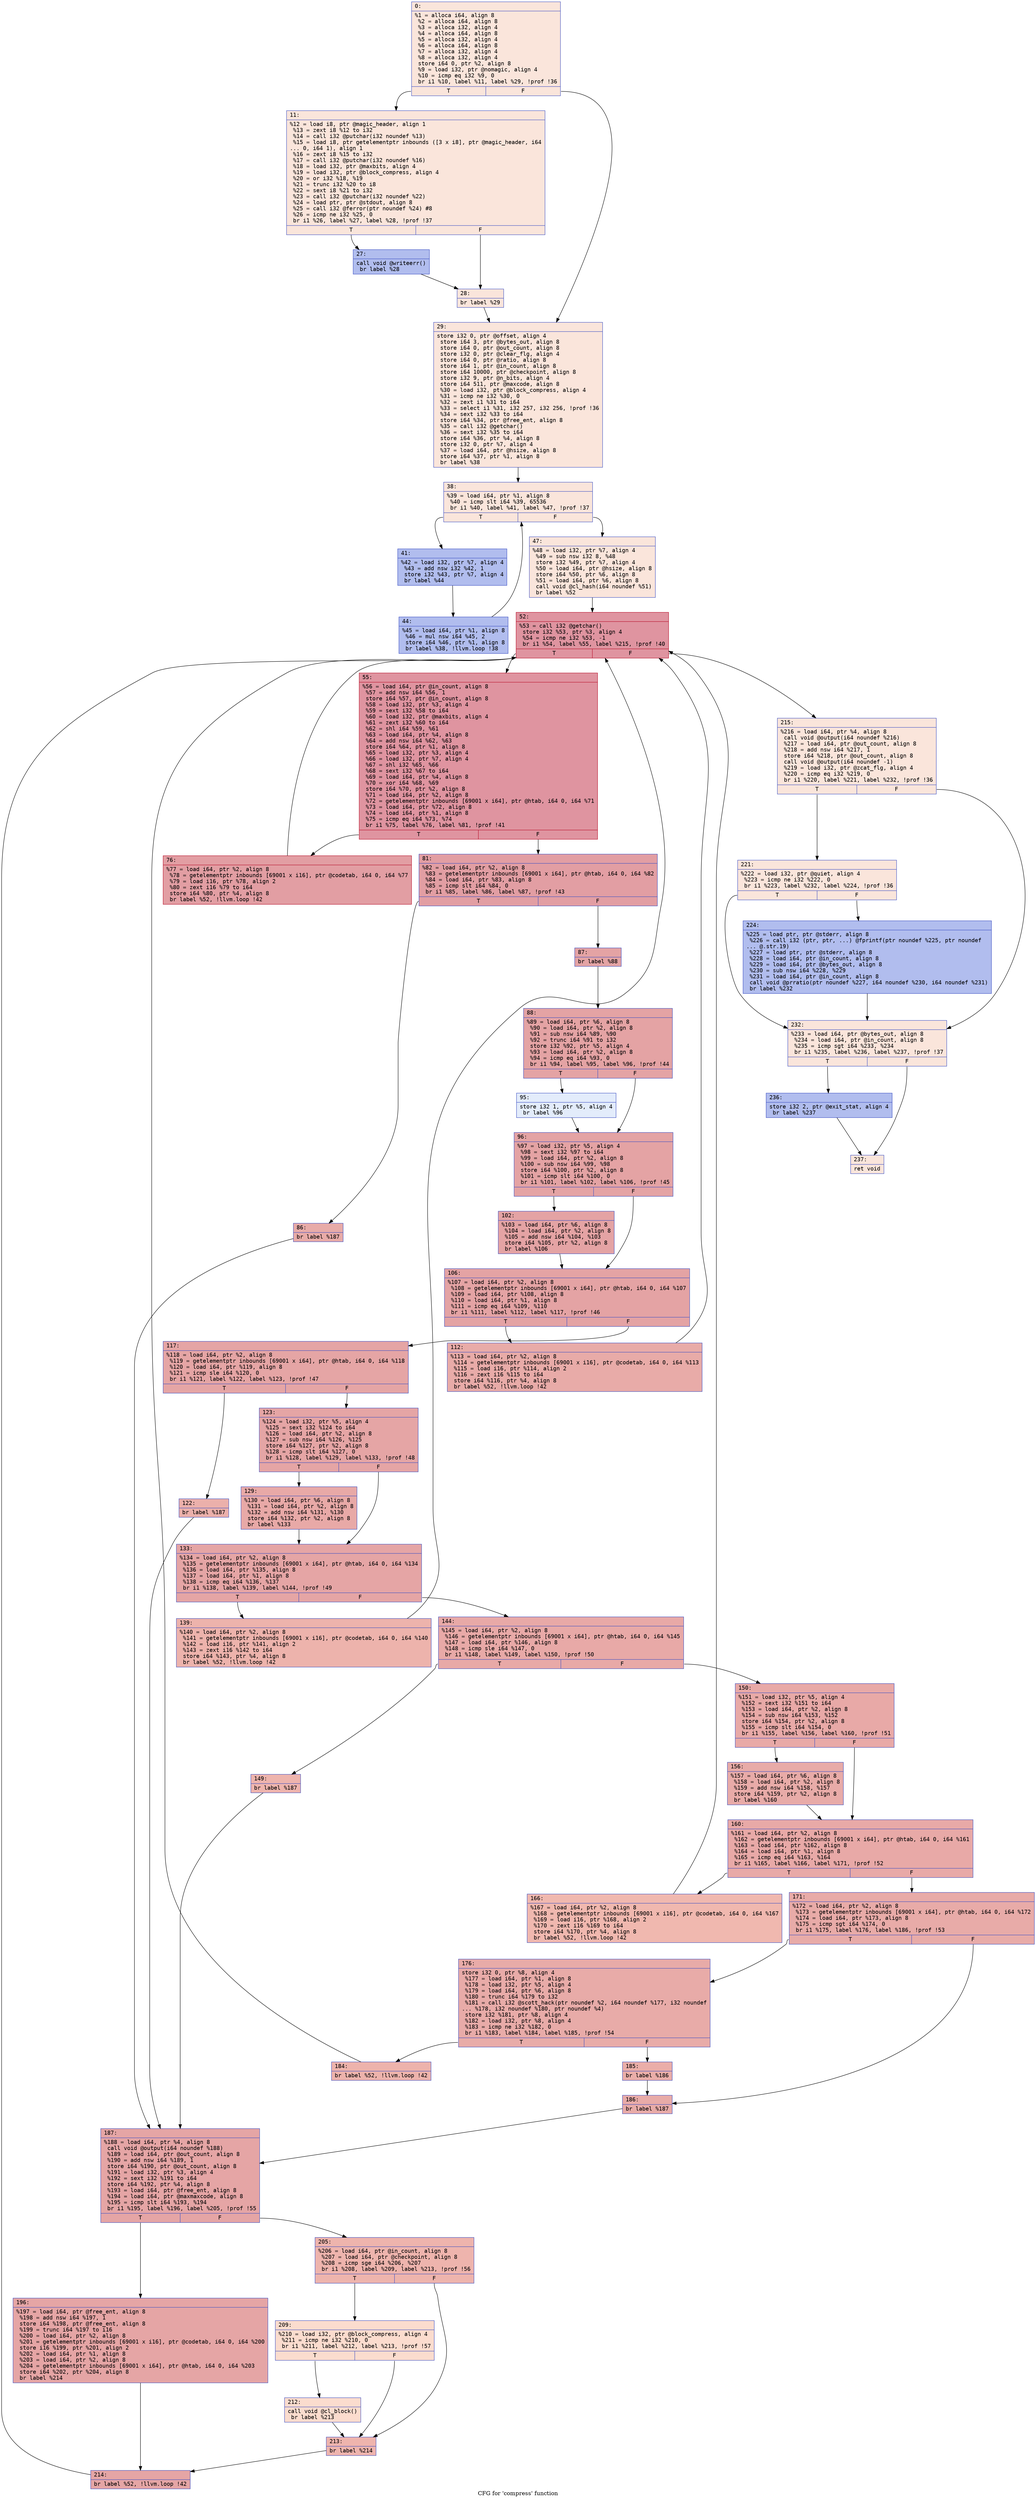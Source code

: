 digraph "CFG for 'compress' function" {
	label="CFG for 'compress' function";

	Node0x564b1172a870 [shape=record,color="#3d50c3ff", style=filled, fillcolor="#f4c5ad70" fontname="Courier",label="{0:\l|  %1 = alloca i64, align 8\l  %2 = alloca i64, align 8\l  %3 = alloca i32, align 4\l  %4 = alloca i64, align 8\l  %5 = alloca i32, align 4\l  %6 = alloca i64, align 8\l  %7 = alloca i32, align 4\l  %8 = alloca i32, align 4\l  store i64 0, ptr %2, align 8\l  %9 = load i32, ptr @nomagic, align 4\l  %10 = icmp eq i32 %9, 0\l  br i1 %10, label %11, label %29, !prof !36\l|{<s0>T|<s1>F}}"];
	Node0x564b1172a870:s0 -> Node0x564b1172a8c0[tooltip="0 -> 11\nProbability 100.00%" ];
	Node0x564b1172a870:s1 -> Node0x564b1172a9b0[tooltip="0 -> 29\nProbability 0.00%" ];
	Node0x564b1172a8c0 [shape=record,color="#3d50c3ff", style=filled, fillcolor="#f4c5ad70" fontname="Courier",label="{11:\l|  %12 = load i8, ptr @magic_header, align 1\l  %13 = zext i8 %12 to i32\l  %14 = call i32 @putchar(i32 noundef %13)\l  %15 = load i8, ptr getelementptr inbounds ([3 x i8], ptr @magic_header, i64\l... 0, i64 1), align 1\l  %16 = zext i8 %15 to i32\l  %17 = call i32 @putchar(i32 noundef %16)\l  %18 = load i32, ptr @maxbits, align 4\l  %19 = load i32, ptr @block_compress, align 4\l  %20 = or i32 %18, %19\l  %21 = trunc i32 %20 to i8\l  %22 = sext i8 %21 to i32\l  %23 = call i32 @putchar(i32 noundef %22)\l  %24 = load ptr, ptr @stdout, align 8\l  %25 = call i32 @ferror(ptr noundef %24) #8\l  %26 = icmp ne i32 %25, 0\l  br i1 %26, label %27, label %28, !prof !37\l|{<s0>T|<s1>F}}"];
	Node0x564b1172a8c0:s0 -> Node0x564b1172a910[tooltip="11 -> 27\nProbability 0.00%" ];
	Node0x564b1172a8c0:s1 -> Node0x564b1172a960[tooltip="11 -> 28\nProbability 100.00%" ];
	Node0x564b1172a910 [shape=record,color="#3d50c3ff", style=filled, fillcolor="#4f69d970" fontname="Courier",label="{27:\l|  call void @writeerr()\l  br label %28\l}"];
	Node0x564b1172a910 -> Node0x564b1172a960[tooltip="27 -> 28\nProbability 100.00%" ];
	Node0x564b1172a960 [shape=record,color="#3d50c3ff", style=filled, fillcolor="#f4c5ad70" fontname="Courier",label="{28:\l|  br label %29\l}"];
	Node0x564b1172a960 -> Node0x564b1172a9b0[tooltip="28 -> 29\nProbability 100.00%" ];
	Node0x564b1172a9b0 [shape=record,color="#3d50c3ff", style=filled, fillcolor="#f4c5ad70" fontname="Courier",label="{29:\l|  store i32 0, ptr @offset, align 4\l  store i64 3, ptr @bytes_out, align 8\l  store i64 0, ptr @out_count, align 8\l  store i32 0, ptr @clear_flg, align 4\l  store i64 0, ptr @ratio, align 8\l  store i64 1, ptr @in_count, align 8\l  store i64 10000, ptr @checkpoint, align 8\l  store i32 9, ptr @n_bits, align 4\l  store i64 511, ptr @maxcode, align 8\l  %30 = load i32, ptr @block_compress, align 4\l  %31 = icmp ne i32 %30, 0\l  %32 = zext i1 %31 to i64\l  %33 = select i1 %31, i32 257, i32 256, !prof !36\l  %34 = sext i32 %33 to i64\l  store i64 %34, ptr @free_ent, align 8\l  %35 = call i32 @getchar()\l  %36 = sext i32 %35 to i64\l  store i64 %36, ptr %4, align 8\l  store i32 0, ptr %7, align 4\l  %37 = load i64, ptr @hsize, align 8\l  store i64 %37, ptr %1, align 8\l  br label %38\l}"];
	Node0x564b1172a9b0 -> Node0x564b1172aa00[tooltip="29 -> 38\nProbability 100.00%" ];
	Node0x564b1172aa00 [shape=record,color="#3d50c3ff", style=filled, fillcolor="#f4c5ad70" fontname="Courier",label="{38:\l|  %39 = load i64, ptr %1, align 8\l  %40 = icmp slt i64 %39, 65536\l  br i1 %40, label %41, label %47, !prof !37\l|{<s0>T|<s1>F}}"];
	Node0x564b1172aa00:s0 -> Node0x564b1172aa50[tooltip="38 -> 41\nProbability 0.00%" ];
	Node0x564b1172aa00:s1 -> Node0x564b1172aaf0[tooltip="38 -> 47\nProbability 100.00%" ];
	Node0x564b1172aa50 [shape=record,color="#3d50c3ff", style=filled, fillcolor="#4f69d970" fontname="Courier",label="{41:\l|  %42 = load i32, ptr %7, align 4\l  %43 = add nsw i32 %42, 1\l  store i32 %43, ptr %7, align 4\l  br label %44\l}"];
	Node0x564b1172aa50 -> Node0x564b1172aaa0[tooltip="41 -> 44\nProbability 100.00%" ];
	Node0x564b1172aaa0 [shape=record,color="#3d50c3ff", style=filled, fillcolor="#4f69d970" fontname="Courier",label="{44:\l|  %45 = load i64, ptr %1, align 8\l  %46 = mul nsw i64 %45, 2\l  store i64 %46, ptr %1, align 8\l  br label %38, !llvm.loop !38\l}"];
	Node0x564b1172aaa0 -> Node0x564b1172aa00[tooltip="44 -> 38\nProbability 100.00%" ];
	Node0x564b1172aaf0 [shape=record,color="#3d50c3ff", style=filled, fillcolor="#f4c5ad70" fontname="Courier",label="{47:\l|  %48 = load i32, ptr %7, align 4\l  %49 = sub nsw i32 8, %48\l  store i32 %49, ptr %7, align 4\l  %50 = load i64, ptr @hsize, align 8\l  store i64 %50, ptr %6, align 8\l  %51 = load i64, ptr %6, align 8\l  call void @cl_hash(i64 noundef %51)\l  br label %52\l}"];
	Node0x564b1172aaf0 -> Node0x564b1172ab40[tooltip="47 -> 52\nProbability 100.00%" ];
	Node0x564b1172ab40 [shape=record,color="#b70d28ff", style=filled, fillcolor="#b70d2870" fontname="Courier",label="{52:\l|  %53 = call i32 @getchar()\l  store i32 %53, ptr %3, align 4\l  %54 = icmp ne i32 %53, -1\l  br i1 %54, label %55, label %215, !prof !40\l|{<s0>T|<s1>F}}"];
	Node0x564b1172ab40:s0 -> Node0x564b1172ab90[tooltip="52 -> 55\nProbability 100.00%" ];
	Node0x564b1172ab40:s1 -> Node0x564b1172b680[tooltip="52 -> 215\nProbability 0.00%" ];
	Node0x564b1172ab90 [shape=record,color="#b70d28ff", style=filled, fillcolor="#b70d2870" fontname="Courier",label="{55:\l|  %56 = load i64, ptr @in_count, align 8\l  %57 = add nsw i64 %56, 1\l  store i64 %57, ptr @in_count, align 8\l  %58 = load i32, ptr %3, align 4\l  %59 = sext i32 %58 to i64\l  %60 = load i32, ptr @maxbits, align 4\l  %61 = zext i32 %60 to i64\l  %62 = shl i64 %59, %61\l  %63 = load i64, ptr %4, align 8\l  %64 = add nsw i64 %62, %63\l  store i64 %64, ptr %1, align 8\l  %65 = load i32, ptr %3, align 4\l  %66 = load i32, ptr %7, align 4\l  %67 = shl i32 %65, %66\l  %68 = sext i32 %67 to i64\l  %69 = load i64, ptr %4, align 8\l  %70 = xor i64 %68, %69\l  store i64 %70, ptr %2, align 8\l  %71 = load i64, ptr %2, align 8\l  %72 = getelementptr inbounds [69001 x i64], ptr @htab, i64 0, i64 %71\l  %73 = load i64, ptr %72, align 8\l  %74 = load i64, ptr %1, align 8\l  %75 = icmp eq i64 %73, %74\l  br i1 %75, label %76, label %81, !prof !41\l|{<s0>T|<s1>F}}"];
	Node0x564b1172ab90:s0 -> Node0x564b1172abe0[tooltip="55 -> 76\nProbability 56.68%" ];
	Node0x564b1172ab90:s1 -> Node0x564b1172ac30[tooltip="55 -> 81\nProbability 43.32%" ];
	Node0x564b1172abe0 [shape=record,color="#b70d28ff", style=filled, fillcolor="#be242e70" fontname="Courier",label="{76:\l|  %77 = load i64, ptr %2, align 8\l  %78 = getelementptr inbounds [69001 x i16], ptr @codetab, i64 0, i64 %77\l  %79 = load i16, ptr %78, align 2\l  %80 = zext i16 %79 to i64\l  store i64 %80, ptr %4, align 8\l  br label %52, !llvm.loop !42\l}"];
	Node0x564b1172abe0 -> Node0x564b1172ab40[tooltip="76 -> 52\nProbability 100.00%" ];
	Node0x564b1172ac30 [shape=record,color="#3d50c3ff", style=filled, fillcolor="#be242e70" fontname="Courier",label="{81:\l|  %82 = load i64, ptr %2, align 8\l  %83 = getelementptr inbounds [69001 x i64], ptr @htab, i64 0, i64 %82\l  %84 = load i64, ptr %83, align 8\l  %85 = icmp slt i64 %84, 0\l  br i1 %85, label %86, label %87, !prof !43\l|{<s0>T|<s1>F}}"];
	Node0x564b1172ac30:s0 -> Node0x564b1172ac80[tooltip="81 -> 86\nProbability 22.03%" ];
	Node0x564b1172ac30:s1 -> Node0x564b1172acd0[tooltip="81 -> 87\nProbability 77.97%" ];
	Node0x564b1172ac80 [shape=record,color="#3d50c3ff", style=filled, fillcolor="#cc403a70" fontname="Courier",label="{86:\l|  br label %187\l}"];
	Node0x564b1172ac80 -> Node0x564b1172b450[tooltip="86 -> 187\nProbability 100.00%" ];
	Node0x564b1172acd0 [shape=record,color="#3d50c3ff", style=filled, fillcolor="#c32e3170" fontname="Courier",label="{87:\l|  br label %88\l}"];
	Node0x564b1172acd0 -> Node0x564b1172ad20[tooltip="87 -> 88\nProbability 100.00%" ];
	Node0x564b1172ad20 [shape=record,color="#3d50c3ff", style=filled, fillcolor="#c32e3170" fontname="Courier",label="{88:\l|  %89 = load i64, ptr %6, align 8\l  %90 = load i64, ptr %2, align 8\l  %91 = sub nsw i64 %89, %90\l  %92 = trunc i64 %91 to i32\l  store i32 %92, ptr %5, align 4\l  %93 = load i64, ptr %2, align 8\l  %94 = icmp eq i64 %93, 0\l  br i1 %94, label %95, label %96, !prof !44\l|{<s0>T|<s1>F}}"];
	Node0x564b1172ad20:s0 -> Node0x564b1172ad70[tooltip="88 -> 95\nProbability 0.00%" ];
	Node0x564b1172ad20:s1 -> Node0x564b1172adc0[tooltip="88 -> 96\nProbability 100.00%" ];
	Node0x564b1172ad70 [shape=record,color="#3d50c3ff", style=filled, fillcolor="#bfd3f670" fontname="Courier",label="{95:\l|  store i32 1, ptr %5, align 4\l  br label %96\l}"];
	Node0x564b1172ad70 -> Node0x564b1172adc0[tooltip="95 -> 96\nProbability 100.00%" ];
	Node0x564b1172adc0 [shape=record,color="#3d50c3ff", style=filled, fillcolor="#c32e3170" fontname="Courier",label="{96:\l|  %97 = load i32, ptr %5, align 4\l  %98 = sext i32 %97 to i64\l  %99 = load i64, ptr %2, align 8\l  %100 = sub nsw i64 %99, %98\l  store i64 %100, ptr %2, align 8\l  %101 = icmp slt i64 %100, 0\l  br i1 %101, label %102, label %106, !prof !45\l|{<s0>T|<s1>F}}"];
	Node0x564b1172adc0:s0 -> Node0x564b1172ae10[tooltip="96 -> 102\nProbability 87.80%" ];
	Node0x564b1172adc0:s1 -> Node0x564b1172ae60[tooltip="96 -> 106\nProbability 12.20%" ];
	Node0x564b1172ae10 [shape=record,color="#3d50c3ff", style=filled, fillcolor="#c32e3170" fontname="Courier",label="{102:\l|  %103 = load i64, ptr %6, align 8\l  %104 = load i64, ptr %2, align 8\l  %105 = add nsw i64 %104, %103\l  store i64 %105, ptr %2, align 8\l  br label %106\l}"];
	Node0x564b1172ae10 -> Node0x564b1172ae60[tooltip="102 -> 106\nProbability 100.00%" ];
	Node0x564b1172ae60 [shape=record,color="#3d50c3ff", style=filled, fillcolor="#c32e3170" fontname="Courier",label="{106:\l|  %107 = load i64, ptr %2, align 8\l  %108 = getelementptr inbounds [69001 x i64], ptr @htab, i64 0, i64 %107\l  %109 = load i64, ptr %108, align 8\l  %110 = load i64, ptr %1, align 8\l  %111 = icmp eq i64 %109, %110\l  br i1 %111, label %112, label %117, !prof !46\l|{<s0>T|<s1>F}}"];
	Node0x564b1172ae60:s0 -> Node0x564b1172aeb0[tooltip="106 -> 112\nProbability 29.14%" ];
	Node0x564b1172ae60:s1 -> Node0x564b1172af00[tooltip="106 -> 117\nProbability 70.86%" ];
	Node0x564b1172aeb0 [shape=record,color="#3d50c3ff", style=filled, fillcolor="#cc403a70" fontname="Courier",label="{112:\l|  %113 = load i64, ptr %2, align 8\l  %114 = getelementptr inbounds [69001 x i16], ptr @codetab, i64 0, i64 %113\l  %115 = load i16, ptr %114, align 2\l  %116 = zext i16 %115 to i64\l  store i64 %116, ptr %4, align 8\l  br label %52, !llvm.loop !42\l}"];
	Node0x564b1172aeb0 -> Node0x564b1172ab40[tooltip="112 -> 52\nProbability 100.00%" ];
	Node0x564b1172af00 [shape=record,color="#3d50c3ff", style=filled, fillcolor="#c5333470" fontname="Courier",label="{117:\l|  %118 = load i64, ptr %2, align 8\l  %119 = getelementptr inbounds [69001 x i64], ptr @htab, i64 0, i64 %118\l  %120 = load i64, ptr %119, align 8\l  %121 = icmp sle i64 %120, 0\l  br i1 %121, label %122, label %123, !prof !47\l|{<s0>T|<s1>F}}"];
	Node0x564b1172af00:s0 -> Node0x564b1172af50[tooltip="117 -> 122\nProbability 18.37%" ];
	Node0x564b1172af00:s1 -> Node0x564b1172afa0[tooltip="117 -> 123\nProbability 81.63%" ];
	Node0x564b1172af50 [shape=record,color="#3d50c3ff", style=filled, fillcolor="#d24b4070" fontname="Courier",label="{122:\l|  br label %187\l}"];
	Node0x564b1172af50 -> Node0x564b1172b450[tooltip="122 -> 187\nProbability 100.00%" ];
	Node0x564b1172afa0 [shape=record,color="#3d50c3ff", style=filled, fillcolor="#c5333470" fontname="Courier",label="{123:\l|  %124 = load i32, ptr %5, align 4\l  %125 = sext i32 %124 to i64\l  %126 = load i64, ptr %2, align 8\l  %127 = sub nsw i64 %126, %125\l  store i64 %127, ptr %2, align 8\l  %128 = icmp slt i64 %127, 0\l  br i1 %128, label %129, label %133, !prof !48\l|{<s0>T|<s1>F}}"];
	Node0x564b1172afa0:s0 -> Node0x564b1172aff0[tooltip="123 -> 129\nProbability 67.74%" ];
	Node0x564b1172afa0:s1 -> Node0x564b1172b040[tooltip="123 -> 133\nProbability 32.26%" ];
	Node0x564b1172aff0 [shape=record,color="#3d50c3ff", style=filled, fillcolor="#ca3b3770" fontname="Courier",label="{129:\l|  %130 = load i64, ptr %6, align 8\l  %131 = load i64, ptr %2, align 8\l  %132 = add nsw i64 %131, %130\l  store i64 %132, ptr %2, align 8\l  br label %133\l}"];
	Node0x564b1172aff0 -> Node0x564b1172b040[tooltip="129 -> 133\nProbability 100.00%" ];
	Node0x564b1172b040 [shape=record,color="#3d50c3ff", style=filled, fillcolor="#c5333470" fontname="Courier",label="{133:\l|  %134 = load i64, ptr %2, align 8\l  %135 = getelementptr inbounds [69001 x i64], ptr @htab, i64 0, i64 %134\l  %136 = load i64, ptr %135, align 8\l  %137 = load i64, ptr %1, align 8\l  %138 = icmp eq i64 %136, %137\l  br i1 %138, label %139, label %144, !prof !49\l|{<s0>T|<s1>F}}"];
	Node0x564b1172b040:s0 -> Node0x564b1172b090[tooltip="133 -> 139\nProbability 18.62%" ];
	Node0x564b1172b040:s1 -> Node0x564b1172b0e0[tooltip="133 -> 144\nProbability 81.38%" ];
	Node0x564b1172b090 [shape=record,color="#3d50c3ff", style=filled, fillcolor="#d6524470" fontname="Courier",label="{139:\l|  %140 = load i64, ptr %2, align 8\l  %141 = getelementptr inbounds [69001 x i16], ptr @codetab, i64 0, i64 %140\l  %142 = load i16, ptr %141, align 2\l  %143 = zext i16 %142 to i64\l  store i64 %143, ptr %4, align 8\l  br label %52, !llvm.loop !42\l}"];
	Node0x564b1172b090 -> Node0x564b1172ab40[tooltip="139 -> 52\nProbability 100.00%" ];
	Node0x564b1172b0e0 [shape=record,color="#3d50c3ff", style=filled, fillcolor="#ca3b3770" fontname="Courier",label="{144:\l|  %145 = load i64, ptr %2, align 8\l  %146 = getelementptr inbounds [69001 x i64], ptr @htab, i64 0, i64 %145\l  %147 = load i64, ptr %146, align 8\l  %148 = icmp sle i64 %147, 0\l  br i1 %148, label %149, label %150, !prof !50\l|{<s0>T|<s1>F}}"];
	Node0x564b1172b0e0:s0 -> Node0x564b1172b130[tooltip="144 -> 149\nProbability 15.14%" ];
	Node0x564b1172b0e0:s1 -> Node0x564b1172b180[tooltip="144 -> 150\nProbability 84.86%" ];
	Node0x564b1172b130 [shape=record,color="#3d50c3ff", style=filled, fillcolor="#d8564670" fontname="Courier",label="{149:\l|  br label %187\l}"];
	Node0x564b1172b130 -> Node0x564b1172b450[tooltip="149 -> 187\nProbability 100.00%" ];
	Node0x564b1172b180 [shape=record,color="#3d50c3ff", style=filled, fillcolor="#ca3b3770" fontname="Courier",label="{150:\l|  %151 = load i32, ptr %5, align 4\l  %152 = sext i32 %151 to i64\l  %153 = load i64, ptr %2, align 8\l  %154 = sub nsw i64 %153, %152\l  store i64 %154, ptr %2, align 8\l  %155 = icmp slt i64 %154, 0\l  br i1 %155, label %156, label %160, !prof !51\l|{<s0>T|<s1>F}}"];
	Node0x564b1172b180:s0 -> Node0x564b1172b1d0[tooltip="150 -> 156\nProbability 71.88%" ];
	Node0x564b1172b180:s1 -> Node0x564b1172b220[tooltip="150 -> 160\nProbability 28.12%" ];
	Node0x564b1172b1d0 [shape=record,color="#3d50c3ff", style=filled, fillcolor="#cc403a70" fontname="Courier",label="{156:\l|  %157 = load i64, ptr %6, align 8\l  %158 = load i64, ptr %2, align 8\l  %159 = add nsw i64 %158, %157\l  store i64 %159, ptr %2, align 8\l  br label %160\l}"];
	Node0x564b1172b1d0 -> Node0x564b1172b220[tooltip="156 -> 160\nProbability 100.00%" ];
	Node0x564b1172b220 [shape=record,color="#3d50c3ff", style=filled, fillcolor="#ca3b3770" fontname="Courier",label="{160:\l|  %161 = load i64, ptr %2, align 8\l  %162 = getelementptr inbounds [69001 x i64], ptr @htab, i64 0, i64 %161\l  %163 = load i64, ptr %162, align 8\l  %164 = load i64, ptr %1, align 8\l  %165 = icmp eq i64 %163, %164\l  br i1 %165, label %166, label %171, !prof !52\l|{<s0>T|<s1>F}}"];
	Node0x564b1172b220:s0 -> Node0x564b1172b270[tooltip="160 -> 166\nProbability 10.87%" ];
	Node0x564b1172b220:s1 -> Node0x564b1172b2c0[tooltip="160 -> 171\nProbability 89.13%" ];
	Node0x564b1172b270 [shape=record,color="#3d50c3ff", style=filled, fillcolor="#dc5d4a70" fontname="Courier",label="{166:\l|  %167 = load i64, ptr %2, align 8\l  %168 = getelementptr inbounds [69001 x i16], ptr @codetab, i64 0, i64 %167\l  %169 = load i16, ptr %168, align 2\l  %170 = zext i16 %169 to i64\l  store i64 %170, ptr %4, align 8\l  br label %52, !llvm.loop !42\l}"];
	Node0x564b1172b270 -> Node0x564b1172ab40[tooltip="166 -> 52\nProbability 100.00%" ];
	Node0x564b1172b2c0 [shape=record,color="#3d50c3ff", style=filled, fillcolor="#cc403a70" fontname="Courier",label="{171:\l|  %172 = load i64, ptr %2, align 8\l  %173 = getelementptr inbounds [69001 x i64], ptr @htab, i64 0, i64 %172\l  %174 = load i64, ptr %173, align 8\l  %175 = icmp sgt i64 %174, 0\l  br i1 %175, label %176, label %186, !prof !53\l|{<s0>T|<s1>F}}"];
	Node0x564b1172b2c0:s0 -> Node0x564b1172b310[tooltip="171 -> 176\nProbability 86.66%" ];
	Node0x564b1172b2c0:s1 -> Node0x564b1172b400[tooltip="171 -> 186\nProbability 13.34%" ];
	Node0x564b1172b310 [shape=record,color="#3d50c3ff", style=filled, fillcolor="#cc403a70" fontname="Courier",label="{176:\l|  store i32 0, ptr %8, align 4\l  %177 = load i64, ptr %1, align 8\l  %178 = load i32, ptr %5, align 4\l  %179 = load i64, ptr %6, align 8\l  %180 = trunc i64 %179 to i32\l  %181 = call i32 @scott_hack(ptr noundef %2, i64 noundef %177, i32 noundef\l... %178, i32 noundef %180, ptr noundef %4)\l  store i32 %181, ptr %8, align 4\l  %182 = load i32, ptr %8, align 4\l  %183 = icmp ne i32 %182, 0\l  br i1 %183, label %184, label %185, !prof !54\l|{<s0>T|<s1>F}}"];
	Node0x564b1172b310:s0 -> Node0x564b1172b360[tooltip="176 -> 184\nProbability 31.55%" ];
	Node0x564b1172b310:s1 -> Node0x564b1172b3b0[tooltip="176 -> 185\nProbability 68.45%" ];
	Node0x564b1172b360 [shape=record,color="#3d50c3ff", style=filled, fillcolor="#d6524470" fontname="Courier",label="{184:\l|  br label %52, !llvm.loop !42\l}"];
	Node0x564b1172b360 -> Node0x564b1172ab40[tooltip="184 -> 52\nProbability 100.00%" ];
	Node0x564b1172b3b0 [shape=record,color="#3d50c3ff", style=filled, fillcolor="#d0473d70" fontname="Courier",label="{185:\l|  br label %186\l}"];
	Node0x564b1172b3b0 -> Node0x564b1172b400[tooltip="185 -> 186\nProbability 100.00%" ];
	Node0x564b1172b400 [shape=record,color="#3d50c3ff", style=filled, fillcolor="#cc403a70" fontname="Courier",label="{186:\l|  br label %187\l}"];
	Node0x564b1172b400 -> Node0x564b1172b450[tooltip="186 -> 187\nProbability 100.00%" ];
	Node0x564b1172b450 [shape=record,color="#3d50c3ff", style=filled, fillcolor="#c5333470" fontname="Courier",label="{187:\l|  %188 = load i64, ptr %4, align 8\l  call void @output(i64 noundef %188)\l  %189 = load i64, ptr @out_count, align 8\l  %190 = add nsw i64 %189, 1\l  store i64 %190, ptr @out_count, align 8\l  %191 = load i32, ptr %3, align 4\l  %192 = sext i32 %191 to i64\l  store i64 %192, ptr %4, align 8\l  %193 = load i64, ptr @free_ent, align 8\l  %194 = load i64, ptr @maxmaxcode, align 8\l  %195 = icmp slt i64 %193, %194\l  br i1 %195, label %196, label %205, !prof !55\l|{<s0>T|<s1>F}}"];
	Node0x564b1172b450:s0 -> Node0x564b1172b4a0[tooltip="187 -> 196\nProbability 90.95%" ];
	Node0x564b1172b450:s1 -> Node0x564b1172b4f0[tooltip="187 -> 205\nProbability 9.05%" ];
	Node0x564b1172b4a0 [shape=record,color="#3d50c3ff", style=filled, fillcolor="#c5333470" fontname="Courier",label="{196:\l|  %197 = load i64, ptr @free_ent, align 8\l  %198 = add nsw i64 %197, 1\l  store i64 %198, ptr @free_ent, align 8\l  %199 = trunc i64 %197 to i16\l  %200 = load i64, ptr %2, align 8\l  %201 = getelementptr inbounds [69001 x i16], ptr @codetab, i64 0, i64 %200\l  store i16 %199, ptr %201, align 2\l  %202 = load i64, ptr %1, align 8\l  %203 = load i64, ptr %2, align 8\l  %204 = getelementptr inbounds [69001 x i64], ptr @htab, i64 0, i64 %203\l  store i64 %202, ptr %204, align 8\l  br label %214\l}"];
	Node0x564b1172b4a0 -> Node0x564b1172b630[tooltip="196 -> 214\nProbability 100.00%" ];
	Node0x564b1172b4f0 [shape=record,color="#3d50c3ff", style=filled, fillcolor="#d8564670" fontname="Courier",label="{205:\l|  %206 = load i64, ptr @in_count, align 8\l  %207 = load i64, ptr @checkpoint, align 8\l  %208 = icmp sge i64 %206, %207\l  br i1 %208, label %209, label %213, !prof !56\l|{<s0>T|<s1>F}}"];
	Node0x564b1172b4f0:s0 -> Node0x564b1172b540[tooltip="205 -> 209\nProbability 0.05%" ];
	Node0x564b1172b4f0:s1 -> Node0x564b1172b5e0[tooltip="205 -> 213\nProbability 99.95%" ];
	Node0x564b1172b540 [shape=record,color="#3d50c3ff", style=filled, fillcolor="#f7af9170" fontname="Courier",label="{209:\l|  %210 = load i32, ptr @block_compress, align 4\l  %211 = icmp ne i32 %210, 0\l  br i1 %211, label %212, label %213, !prof !57\l|{<s0>T|<s1>F}}"];
	Node0x564b1172b540:s0 -> Node0x564b1172b590[tooltip="209 -> 212\nProbability 100.00%" ];
	Node0x564b1172b540:s1 -> Node0x564b1172b5e0[tooltip="209 -> 213\nProbability 0.00%" ];
	Node0x564b1172b590 [shape=record,color="#3d50c3ff", style=filled, fillcolor="#f7af9170" fontname="Courier",label="{212:\l|  call void @cl_block()\l  br label %213\l}"];
	Node0x564b1172b590 -> Node0x564b1172b5e0[tooltip="212 -> 213\nProbability 100.00%" ];
	Node0x564b1172b5e0 [shape=record,color="#3d50c3ff", style=filled, fillcolor="#d8564670" fontname="Courier",label="{213:\l|  br label %214\l}"];
	Node0x564b1172b5e0 -> Node0x564b1172b630[tooltip="213 -> 214\nProbability 100.00%" ];
	Node0x564b1172b630 [shape=record,color="#3d50c3ff", style=filled, fillcolor="#c5333470" fontname="Courier",label="{214:\l|  br label %52, !llvm.loop !42\l}"];
	Node0x564b1172b630 -> Node0x564b1172ab40[tooltip="214 -> 52\nProbability 100.00%" ];
	Node0x564b1172b680 [shape=record,color="#3d50c3ff", style=filled, fillcolor="#f4c5ad70" fontname="Courier",label="{215:\l|  %216 = load i64, ptr %4, align 8\l  call void @output(i64 noundef %216)\l  %217 = load i64, ptr @out_count, align 8\l  %218 = add nsw i64 %217, 1\l  store i64 %218, ptr @out_count, align 8\l  call void @output(i64 noundef -1)\l  %219 = load i32, ptr @zcat_flg, align 4\l  %220 = icmp eq i32 %219, 0\l  br i1 %220, label %221, label %232, !prof !36\l|{<s0>T|<s1>F}}"];
	Node0x564b1172b680:s0 -> Node0x564b1172b6d0[tooltip="215 -> 221\nProbability 100.00%" ];
	Node0x564b1172b680:s1 -> Node0x564b1172b770[tooltip="215 -> 232\nProbability 0.00%" ];
	Node0x564b1172b6d0 [shape=record,color="#3d50c3ff", style=filled, fillcolor="#f4c5ad70" fontname="Courier",label="{221:\l|  %222 = load i32, ptr @quiet, align 4\l  %223 = icmp ne i32 %222, 0\l  br i1 %223, label %232, label %224, !prof !36\l|{<s0>T|<s1>F}}"];
	Node0x564b1172b6d0:s0 -> Node0x564b1172b770[tooltip="221 -> 232\nProbability 100.00%" ];
	Node0x564b1172b6d0:s1 -> Node0x564b1172b720[tooltip="221 -> 224\nProbability 0.00%" ];
	Node0x564b1172b720 [shape=record,color="#3d50c3ff", style=filled, fillcolor="#4f69d970" fontname="Courier",label="{224:\l|  %225 = load ptr, ptr @stderr, align 8\l  %226 = call i32 (ptr, ptr, ...) @fprintf(ptr noundef %225, ptr noundef\l... @.str.19)\l  %227 = load ptr, ptr @stderr, align 8\l  %228 = load i64, ptr @in_count, align 8\l  %229 = load i64, ptr @bytes_out, align 8\l  %230 = sub nsw i64 %228, %229\l  %231 = load i64, ptr @in_count, align 8\l  call void @prratio(ptr noundef %227, i64 noundef %230, i64 noundef %231)\l  br label %232\l}"];
	Node0x564b1172b720 -> Node0x564b1172b770[tooltip="224 -> 232\nProbability 100.00%" ];
	Node0x564b1172b770 [shape=record,color="#3d50c3ff", style=filled, fillcolor="#f4c5ad70" fontname="Courier",label="{232:\l|  %233 = load i64, ptr @bytes_out, align 8\l  %234 = load i64, ptr @in_count, align 8\l  %235 = icmp sgt i64 %233, %234\l  br i1 %235, label %236, label %237, !prof !37\l|{<s0>T|<s1>F}}"];
	Node0x564b1172b770:s0 -> Node0x564b1172b7c0[tooltip="232 -> 236\nProbability 0.00%" ];
	Node0x564b1172b770:s1 -> Node0x564b1172b810[tooltip="232 -> 237\nProbability 100.00%" ];
	Node0x564b1172b7c0 [shape=record,color="#3d50c3ff", style=filled, fillcolor="#4f69d970" fontname="Courier",label="{236:\l|  store i32 2, ptr @exit_stat, align 4\l  br label %237\l}"];
	Node0x564b1172b7c0 -> Node0x564b1172b810[tooltip="236 -> 237\nProbability 100.00%" ];
	Node0x564b1172b810 [shape=record,color="#3d50c3ff", style=filled, fillcolor="#f4c5ad70" fontname="Courier",label="{237:\l|  ret void\l}"];
}
